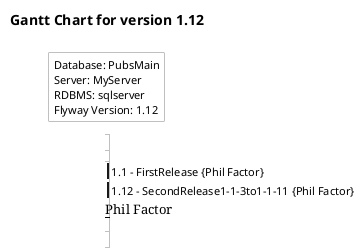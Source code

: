 @startgantt
skinparam LegendBorderRoundCorner 2
skinparam LegendBorderThickness 1
skinparam LegendBorderColor silver
skinparam LegendBackgroundColor white
skinparam LegendFontSize 11
printscale weekly
saturday are closed
sunday are closed
title Gantt Chart for version 1.12
legend top left
  Database: PubsMain
  Server: MyServer
  RDBMS: sqlserver
  Flyway Version: 1.12
endlegend
printscale weekly
saturday are closed
sunday are closed
Project starts 2022-02-01 
[1.1 - FirstRelease] on {Phil Factor} starts 2022-02-01 
[1.12 - SecondRelease1-1-3to1-1-11] on {Phil Factor} starts 2022-02-01 
[1.1 - FirstRelease] ends 2022-02-01 
@endgantt

